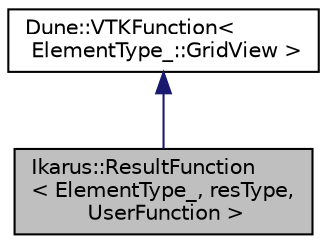 digraph "Ikarus::ResultFunction&lt; ElementType_, resType, UserFunction &gt;"
{
 // LATEX_PDF_SIZE
  edge [fontname="Helvetica",fontsize="10",labelfontname="Helvetica",labelfontsize="10"];
  node [fontname="Helvetica",fontsize="10",shape=record];
  Node1 [label="Ikarus::ResultFunction\l\< ElementType_, resType,\l UserFunction \>",height=0.2,width=0.4,color="black", fillcolor="grey75", style="filled", fontcolor="black",tooltip="Wrapper to evaluate results for a vtkwriter."];
  Node2 -> Node1 [dir="back",color="midnightblue",fontsize="10",style="solid"];
  Node2 [label="Dune::VTKFunction\<\l ElementType_::GridView \>",height=0.2,width=0.4,color="black", fillcolor="white", style="filled",tooltip=" "];
}
